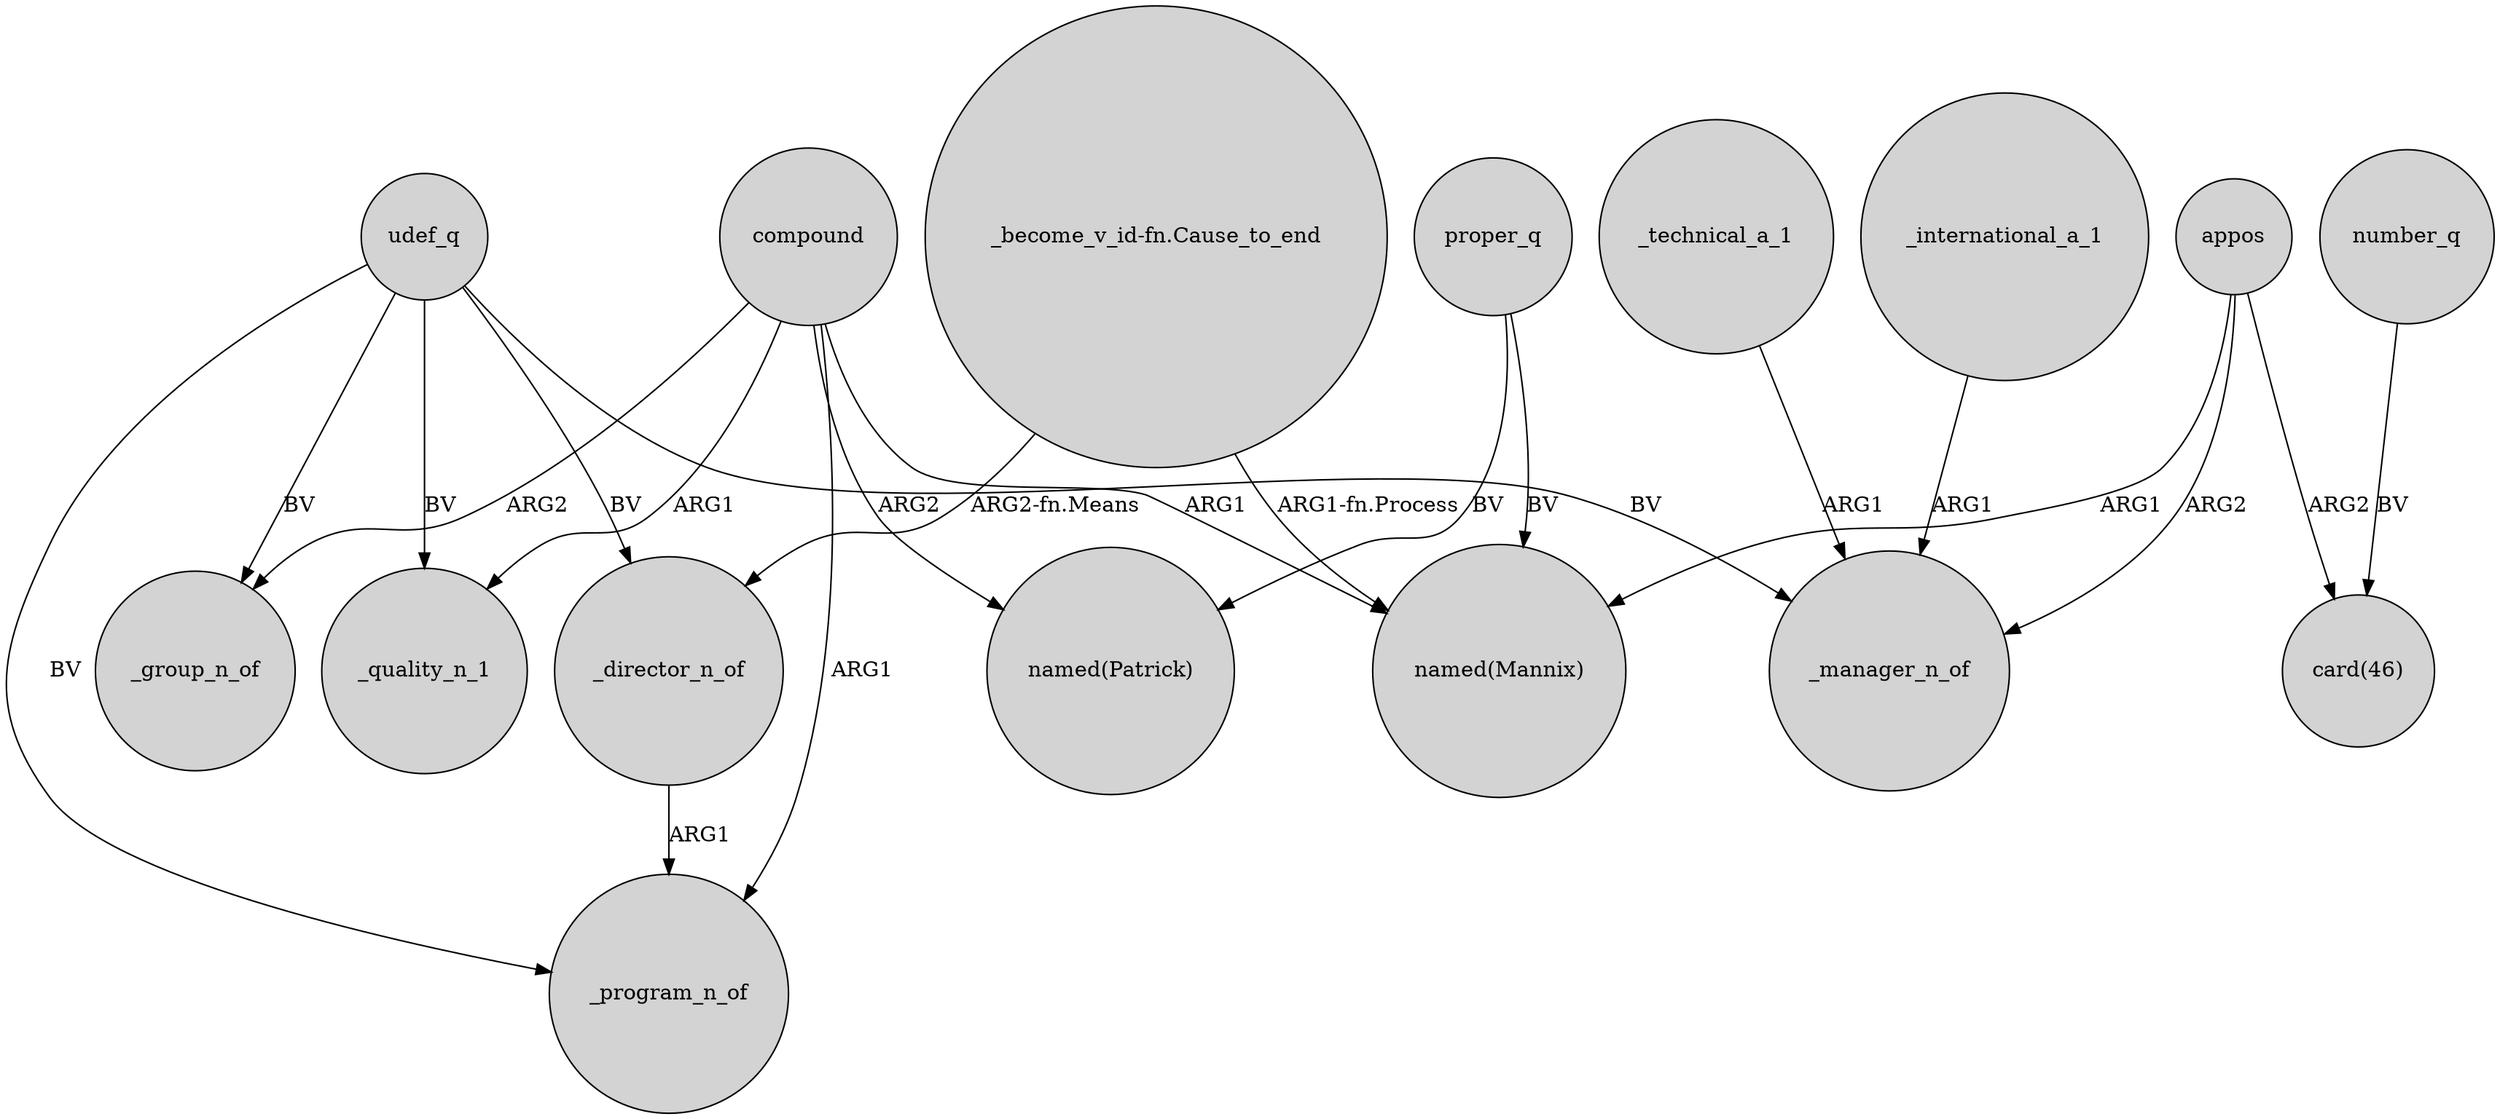 digraph {
	node [shape=circle style=filled]
	udef_q -> _director_n_of [label=BV]
	udef_q -> _group_n_of [label=BV]
	proper_q -> "named(Patrick)" [label=BV]
	"_become_v_id-fn.Cause_to_end" -> _director_n_of [label="ARG2-fn.Means"]
	udef_q -> _manager_n_of [label=BV]
	compound -> "named(Mannix)" [label=ARG1]
	appos -> "card(46)" [label=ARG2]
	udef_q -> _program_n_of [label=BV]
	proper_q -> "named(Mannix)" [label=BV]
	compound -> _program_n_of [label=ARG1]
	udef_q -> _quality_n_1 [label=BV]
	_technical_a_1 -> _manager_n_of [label=ARG1]
	appos -> "named(Mannix)" [label=ARG1]
	compound -> _group_n_of [label=ARG2]
	_international_a_1 -> _manager_n_of [label=ARG1]
	compound -> "named(Patrick)" [label=ARG2]
	appos -> _manager_n_of [label=ARG2]
	number_q -> "card(46)" [label=BV]
	_director_n_of -> _program_n_of [label=ARG1]
	compound -> _quality_n_1 [label=ARG1]
	"_become_v_id-fn.Cause_to_end" -> "named(Mannix)" [label="ARG1-fn.Process"]
}
